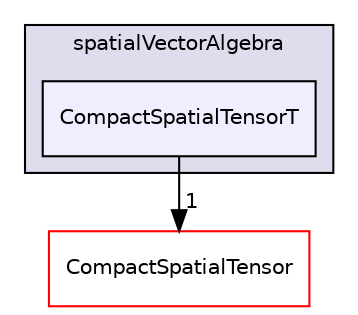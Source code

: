 digraph "src/OpenFOAM/primitives/spatialVectorAlgebra/CompactSpatialTensorT" {
  bgcolor=transparent;
  compound=true
  node [ fontsize="10", fontname="Helvetica"];
  edge [ labelfontsize="10", labelfontname="Helvetica"];
  subgraph clusterdir_0d054148b2ad42a055e9a559a10add02 {
    graph [ bgcolor="#ddddee", pencolor="black", label="spatialVectorAlgebra" fontname="Helvetica", fontsize="10", URL="dir_0d054148b2ad42a055e9a559a10add02.html"]
  dir_a08343b1ce532f3ce35726224e016264 [shape=box, label="CompactSpatialTensorT", style="filled", fillcolor="#eeeeff", pencolor="black", URL="dir_a08343b1ce532f3ce35726224e016264.html"];
  }
  dir_661bbed6b403683bcb923b9b15d5983c [shape=box label="CompactSpatialTensor" color="red" URL="dir_661bbed6b403683bcb923b9b15d5983c.html"];
  dir_a08343b1ce532f3ce35726224e016264->dir_661bbed6b403683bcb923b9b15d5983c [headlabel="1", labeldistance=1.5 headhref="dir_002446_002444.html"];
}

